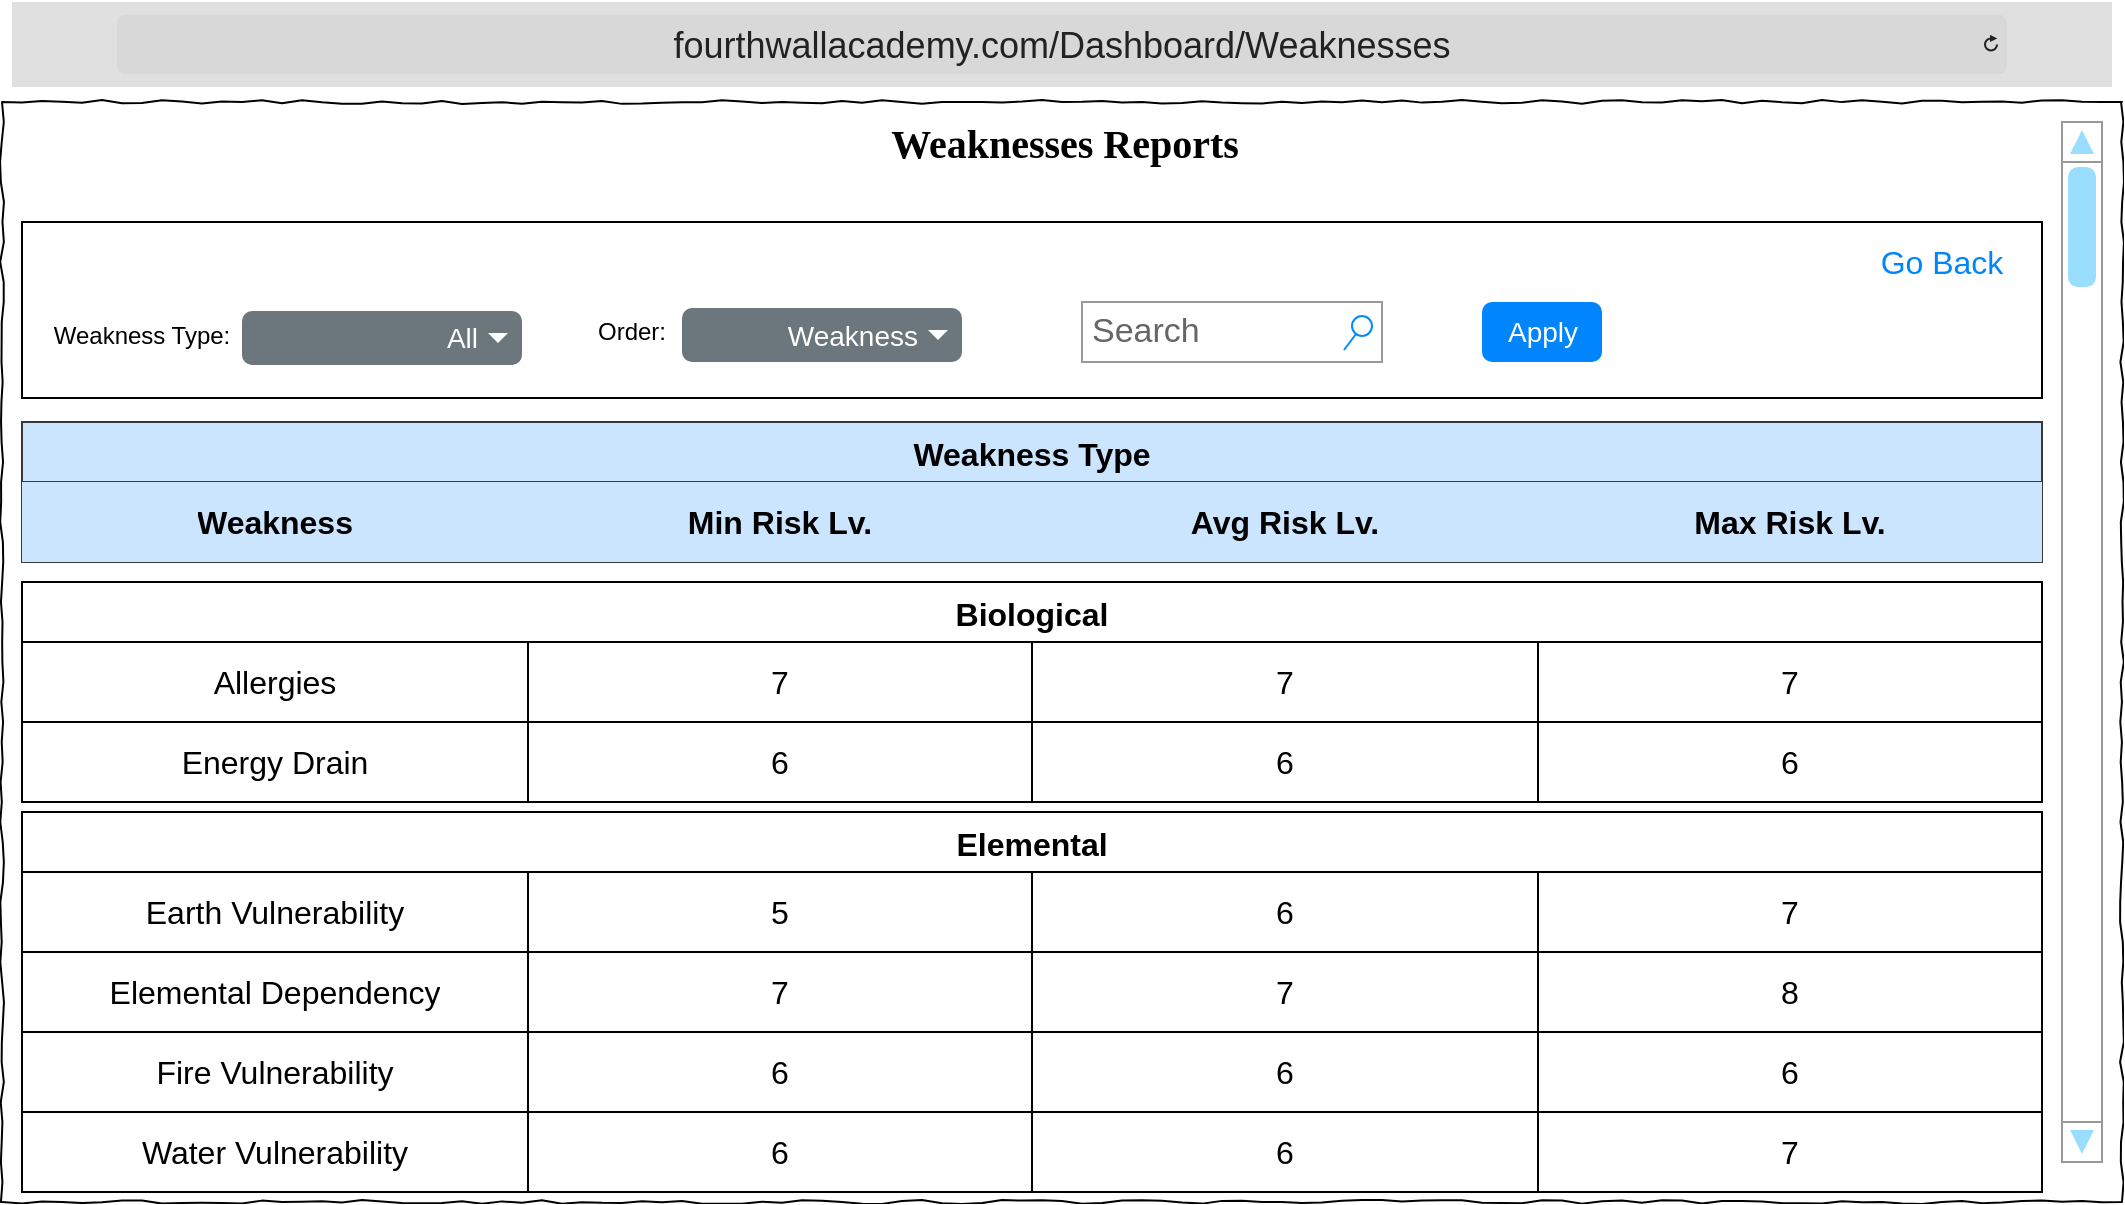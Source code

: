 <mxfile version="26.0.6">
  <diagram name="Page-1" id="03018318-947c-dd8e-b7a3-06fadd420f32">
    <mxGraphModel dx="3354" dy="1258" grid="1" gridSize="10" guides="1" tooltips="1" connect="1" arrows="1" fold="1" page="1" pageScale="1" pageWidth="1100" pageHeight="850" background="none" math="0" shadow="0">
      <root>
        <mxCell id="0" />
        <mxCell id="1" parent="0" />
        <mxCell id="ZZ61V4BEctgWJ8x67tWi-2" value="" style="rounded=0;whiteSpace=wrap;html=1;fillColor=none;" vertex="1" parent="1">
          <mxGeometry x="30" y="130" width="1010" height="88" as="geometry" />
        </mxCell>
        <mxCell id="677b7b8949515195-1" value="" style="whiteSpace=wrap;html=1;rounded=0;shadow=0;labelBackgroundColor=none;strokeColor=#000000;strokeWidth=1;fillColor=none;fontFamily=Verdana;fontSize=12;fontColor=#000000;align=center;comic=1;" parent="1" vertex="1">
          <mxGeometry x="20" y="70" width="1060" height="550" as="geometry" />
        </mxCell>
        <mxCell id="3aGJddo-5EH4ExrnTLLF-4" value="&lt;font face=&quot;Tahoma&quot; style=&quot;font-size: 20px;&quot;&gt;Weaknesses Reports&lt;/font&gt;" style="text;strokeColor=none;fillColor=none;html=1;fontSize=24;fontStyle=1;verticalAlign=middle;align=center;" parent="1" vertex="1">
          <mxGeometry x="440.5" y="70" width="220" height="40" as="geometry" />
        </mxCell>
        <mxCell id="b_-qBEc8-tPpr0zeS2S6-1" value="&lt;font style=&quot;font-size: 18px;&quot;&gt;fourthwallacademy.com/Dashboard/Weaknesses&lt;/font&gt;" style="html=1;strokeWidth=1;shadow=0;dashed=0;shape=mxgraph.ios7ui.url;fillColor=#e0e0e0;strokeColor=#c0c0c0;buttonText=;strokeColor2=#222222;fontColor=#222222;fontSize=8;spacingTop=2;align=center;whiteSpace=wrap;" parent="1" vertex="1">
          <mxGeometry x="25" y="20" width="1050" height="42.5" as="geometry" />
        </mxCell>
        <mxCell id="ZwHE_Ob0DUc1sspuv7PX-6" value="Apply" style="html=1;shadow=0;dashed=0;shape=mxgraph.bootstrap.rrect;rSize=5;fillColor=#0085FC;strokeColor=none;align=center;spacing=15;fontSize=14;fontColor=#ffffff;sketch=0;" parent="1" vertex="1">
          <mxGeometry x="760" y="170" width="60" height="30" as="geometry" />
        </mxCell>
        <mxCell id="ZwHE_Ob0DUc1sspuv7PX-15" value="Weakness Type:" style="text;html=1;align=center;verticalAlign=middle;whiteSpace=wrap;rounded=0;" parent="1" vertex="1">
          <mxGeometry x="40" y="171.5" width="100" height="30" as="geometry" />
        </mxCell>
        <mxCell id="ZwHE_Ob0DUc1sspuv7PX-16" value="All" style="html=1;shadow=0;dashed=0;shape=mxgraph.bootstrap.rrect;rSize=5;strokeColor=none;strokeWidth=1;fillColor=#6C767D;fontColor=#ffffff;whiteSpace=wrap;align=right;verticalAlign=middle;fontStyle=0;fontSize=14;spacingRight=20;" parent="1" vertex="1">
          <mxGeometry x="140" y="174.5" width="140" height="27" as="geometry" />
        </mxCell>
        <mxCell id="ZwHE_Ob0DUc1sspuv7PX-17" value="" style="shape=triangle;direction=south;fillColor=#ffffff;strokeColor=none;perimeter=none;" parent="ZwHE_Ob0DUc1sspuv7PX-16" vertex="1">
          <mxGeometry x="1" y="0.5" width="10" height="5" relative="1" as="geometry">
            <mxPoint x="-17" y="-2.5" as="offset" />
          </mxGeometry>
        </mxCell>
        <mxCell id="MvRHuvZ1edDw_HGWbF9z-59" value="" style="verticalLabelPosition=bottom;shadow=0;dashed=0;align=center;html=1;verticalAlign=top;strokeWidth=1;shape=mxgraph.mockup.navigation.scrollBar;strokeColor=#999999;barPos=99.394;fillColor2=#99ddff;strokeColor2=none;direction=north;" parent="1" vertex="1">
          <mxGeometry x="1050" y="80" width="20" height="520" as="geometry" />
        </mxCell>
        <mxCell id="yOuiwqaRR13RCL1DA1aZ-1" value="Biological" style="shape=table;startSize=30;container=1;collapsible=0;childLayout=tableLayout;strokeColor=default;fontSize=16;fontStyle=1" parent="1" vertex="1">
          <mxGeometry x="30" y="310" width="1010" height="110" as="geometry" />
        </mxCell>
        <mxCell id="yOuiwqaRR13RCL1DA1aZ-2" value="" style="shape=tableRow;horizontal=0;startSize=0;swimlaneHead=0;swimlaneBody=0;strokeColor=inherit;top=0;left=0;bottom=0;right=0;collapsible=0;dropTarget=0;fillColor=none;points=[[0,0.5],[1,0.5]];portConstraint=eastwest;fontSize=16;" parent="yOuiwqaRR13RCL1DA1aZ-1" vertex="1">
          <mxGeometry y="30" width="1010" height="40" as="geometry" />
        </mxCell>
        <mxCell id="yOuiwqaRR13RCL1DA1aZ-3" value="Allergies" style="shape=partialRectangle;html=1;whiteSpace=wrap;connectable=0;strokeColor=inherit;overflow=hidden;fillColor=none;top=0;left=0;bottom=0;right=0;pointerEvents=1;fontSize=16;" parent="yOuiwqaRR13RCL1DA1aZ-2" vertex="1">
          <mxGeometry width="253" height="40" as="geometry">
            <mxRectangle width="253" height="40" as="alternateBounds" />
          </mxGeometry>
        </mxCell>
        <mxCell id="yOuiwqaRR13RCL1DA1aZ-4" value="7" style="shape=partialRectangle;html=1;whiteSpace=wrap;connectable=0;strokeColor=inherit;overflow=hidden;fillColor=none;top=0;left=0;bottom=0;right=0;pointerEvents=1;fontSize=16;" parent="yOuiwqaRR13RCL1DA1aZ-2" vertex="1">
          <mxGeometry x="253" width="252" height="40" as="geometry">
            <mxRectangle width="252" height="40" as="alternateBounds" />
          </mxGeometry>
        </mxCell>
        <mxCell id="yOuiwqaRR13RCL1DA1aZ-5" value="7" style="shape=partialRectangle;html=1;whiteSpace=wrap;connectable=0;strokeColor=inherit;overflow=hidden;fillColor=none;top=0;left=0;bottom=0;right=0;pointerEvents=1;fontSize=16;" parent="yOuiwqaRR13RCL1DA1aZ-2" vertex="1">
          <mxGeometry x="505" width="253" height="40" as="geometry">
            <mxRectangle width="253" height="40" as="alternateBounds" />
          </mxGeometry>
        </mxCell>
        <mxCell id="yOuiwqaRR13RCL1DA1aZ-14" value="7" style="shape=partialRectangle;html=1;whiteSpace=wrap;connectable=0;strokeColor=inherit;overflow=hidden;fillColor=none;top=0;left=0;bottom=0;right=0;pointerEvents=1;fontSize=16;" parent="yOuiwqaRR13RCL1DA1aZ-2" vertex="1">
          <mxGeometry x="758" width="252" height="40" as="geometry">
            <mxRectangle width="252" height="40" as="alternateBounds" />
          </mxGeometry>
        </mxCell>
        <mxCell id="yOuiwqaRR13RCL1DA1aZ-6" value="" style="shape=tableRow;horizontal=0;startSize=0;swimlaneHead=0;swimlaneBody=0;strokeColor=inherit;top=0;left=0;bottom=0;right=0;collapsible=0;dropTarget=0;fillColor=none;points=[[0,0.5],[1,0.5]];portConstraint=eastwest;fontSize=16;" parent="yOuiwqaRR13RCL1DA1aZ-1" vertex="1">
          <mxGeometry y="70" width="1010" height="40" as="geometry" />
        </mxCell>
        <mxCell id="yOuiwqaRR13RCL1DA1aZ-7" value="Energy Drain" style="shape=partialRectangle;html=1;whiteSpace=wrap;connectable=0;strokeColor=inherit;overflow=hidden;fillColor=none;top=0;left=0;bottom=0;right=0;pointerEvents=1;fontSize=16;" parent="yOuiwqaRR13RCL1DA1aZ-6" vertex="1">
          <mxGeometry width="253" height="40" as="geometry">
            <mxRectangle width="253" height="40" as="alternateBounds" />
          </mxGeometry>
        </mxCell>
        <mxCell id="yOuiwqaRR13RCL1DA1aZ-8" value="6" style="shape=partialRectangle;html=1;whiteSpace=wrap;connectable=0;strokeColor=inherit;overflow=hidden;fillColor=none;top=0;left=0;bottom=0;right=0;pointerEvents=1;fontSize=16;" parent="yOuiwqaRR13RCL1DA1aZ-6" vertex="1">
          <mxGeometry x="253" width="252" height="40" as="geometry">
            <mxRectangle width="252" height="40" as="alternateBounds" />
          </mxGeometry>
        </mxCell>
        <mxCell id="yOuiwqaRR13RCL1DA1aZ-9" value="6" style="shape=partialRectangle;html=1;whiteSpace=wrap;connectable=0;strokeColor=inherit;overflow=hidden;fillColor=none;top=0;left=0;bottom=0;right=0;pointerEvents=1;fontSize=16;" parent="yOuiwqaRR13RCL1DA1aZ-6" vertex="1">
          <mxGeometry x="505" width="253" height="40" as="geometry">
            <mxRectangle width="253" height="40" as="alternateBounds" />
          </mxGeometry>
        </mxCell>
        <mxCell id="yOuiwqaRR13RCL1DA1aZ-15" value="6" style="shape=partialRectangle;html=1;whiteSpace=wrap;connectable=0;strokeColor=inherit;overflow=hidden;fillColor=none;top=0;left=0;bottom=0;right=0;pointerEvents=1;fontSize=16;" parent="yOuiwqaRR13RCL1DA1aZ-6" vertex="1">
          <mxGeometry x="758" width="252" height="40" as="geometry">
            <mxRectangle width="252" height="40" as="alternateBounds" />
          </mxGeometry>
        </mxCell>
        <mxCell id="yOuiwqaRR13RCL1DA1aZ-16" value="Weakness Type" style="shape=table;startSize=30;container=1;collapsible=0;childLayout=tableLayout;strokeColor=#36393d;fontSize=16;fontStyle=1;fillColor=#cce5ff;" parent="1" vertex="1">
          <mxGeometry x="30" y="230" width="1010" height="70" as="geometry" />
        </mxCell>
        <mxCell id="yOuiwqaRR13RCL1DA1aZ-17" value="" style="shape=tableRow;horizontal=0;startSize=0;swimlaneHead=0;swimlaneBody=0;strokeColor=inherit;top=0;left=0;bottom=0;right=0;collapsible=0;dropTarget=0;fillColor=none;points=[[0,0.5],[1,0.5]];portConstraint=eastwest;fontSize=16;" parent="yOuiwqaRR13RCL1DA1aZ-16" vertex="1">
          <mxGeometry y="30" width="1010" height="40" as="geometry" />
        </mxCell>
        <mxCell id="yOuiwqaRR13RCL1DA1aZ-18" value="&lt;b&gt;Weakness&lt;/b&gt;" style="shape=partialRectangle;html=1;whiteSpace=wrap;connectable=0;strokeColor=#36393d;overflow=hidden;fillColor=#cce5ff;top=0;left=0;bottom=0;right=0;pointerEvents=1;fontSize=16;" parent="yOuiwqaRR13RCL1DA1aZ-17" vertex="1">
          <mxGeometry width="253" height="40" as="geometry">
            <mxRectangle width="253" height="40" as="alternateBounds" />
          </mxGeometry>
        </mxCell>
        <mxCell id="yOuiwqaRR13RCL1DA1aZ-19" value="&lt;b&gt;Min Risk Lv.&lt;/b&gt;" style="shape=partialRectangle;html=1;whiteSpace=wrap;connectable=0;strokeColor=#36393d;overflow=hidden;fillColor=#cce5ff;top=0;left=0;bottom=0;right=0;pointerEvents=1;fontSize=16;" parent="yOuiwqaRR13RCL1DA1aZ-17" vertex="1">
          <mxGeometry x="253" width="252" height="40" as="geometry">
            <mxRectangle width="252" height="40" as="alternateBounds" />
          </mxGeometry>
        </mxCell>
        <mxCell id="yOuiwqaRR13RCL1DA1aZ-20" value="&lt;b&gt;Avg Risk Lv.&lt;/b&gt;" style="shape=partialRectangle;html=1;whiteSpace=wrap;connectable=0;strokeColor=#36393d;overflow=hidden;fillColor=#cce5ff;top=0;left=0;bottom=0;right=0;pointerEvents=1;fontSize=16;" parent="yOuiwqaRR13RCL1DA1aZ-17" vertex="1">
          <mxGeometry x="505" width="253" height="40" as="geometry">
            <mxRectangle width="253" height="40" as="alternateBounds" />
          </mxGeometry>
        </mxCell>
        <mxCell id="yOuiwqaRR13RCL1DA1aZ-21" value="&lt;b&gt;Max Risk Lv.&lt;/b&gt;" style="shape=partialRectangle;html=1;whiteSpace=wrap;connectable=0;strokeColor=#36393d;overflow=hidden;fillColor=#cce5ff;top=0;left=0;bottom=0;right=0;pointerEvents=1;fontSize=16;" parent="yOuiwqaRR13RCL1DA1aZ-17" vertex="1">
          <mxGeometry x="758" width="252" height="40" as="geometry">
            <mxRectangle width="252" height="40" as="alternateBounds" />
          </mxGeometry>
        </mxCell>
        <mxCell id="yOuiwqaRR13RCL1DA1aZ-27" value="Elemental" style="shape=table;startSize=30;container=1;collapsible=0;childLayout=tableLayout;strokeColor=default;fontSize=16;fontStyle=1" parent="1" vertex="1">
          <mxGeometry x="30" y="425" width="1010" height="190" as="geometry" />
        </mxCell>
        <mxCell id="yOuiwqaRR13RCL1DA1aZ-28" value="" style="shape=tableRow;horizontal=0;startSize=0;swimlaneHead=0;swimlaneBody=0;strokeColor=inherit;top=0;left=0;bottom=0;right=0;collapsible=0;dropTarget=0;fillColor=none;points=[[0,0.5],[1,0.5]];portConstraint=eastwest;fontSize=16;" parent="yOuiwqaRR13RCL1DA1aZ-27" vertex="1">
          <mxGeometry y="30" width="1010" height="40" as="geometry" />
        </mxCell>
        <mxCell id="yOuiwqaRR13RCL1DA1aZ-29" value="Earth Vulnerability" style="shape=partialRectangle;html=1;whiteSpace=wrap;connectable=0;strokeColor=inherit;overflow=hidden;fillColor=none;top=0;left=0;bottom=0;right=0;pointerEvents=1;fontSize=16;" parent="yOuiwqaRR13RCL1DA1aZ-28" vertex="1">
          <mxGeometry width="253" height="40" as="geometry">
            <mxRectangle width="253" height="40" as="alternateBounds" />
          </mxGeometry>
        </mxCell>
        <mxCell id="yOuiwqaRR13RCL1DA1aZ-30" value="5" style="shape=partialRectangle;html=1;whiteSpace=wrap;connectable=0;strokeColor=inherit;overflow=hidden;fillColor=none;top=0;left=0;bottom=0;right=0;pointerEvents=1;fontSize=16;" parent="yOuiwqaRR13RCL1DA1aZ-28" vertex="1">
          <mxGeometry x="253" width="252" height="40" as="geometry">
            <mxRectangle width="252" height="40" as="alternateBounds" />
          </mxGeometry>
        </mxCell>
        <mxCell id="yOuiwqaRR13RCL1DA1aZ-31" value="6" style="shape=partialRectangle;html=1;whiteSpace=wrap;connectable=0;strokeColor=inherit;overflow=hidden;fillColor=none;top=0;left=0;bottom=0;right=0;pointerEvents=1;fontSize=16;" parent="yOuiwqaRR13RCL1DA1aZ-28" vertex="1">
          <mxGeometry x="505" width="253" height="40" as="geometry">
            <mxRectangle width="253" height="40" as="alternateBounds" />
          </mxGeometry>
        </mxCell>
        <mxCell id="yOuiwqaRR13RCL1DA1aZ-32" value="7" style="shape=partialRectangle;html=1;whiteSpace=wrap;connectable=0;strokeColor=inherit;overflow=hidden;fillColor=none;top=0;left=0;bottom=0;right=0;pointerEvents=1;fontSize=16;" parent="yOuiwqaRR13RCL1DA1aZ-28" vertex="1">
          <mxGeometry x="758" width="252" height="40" as="geometry">
            <mxRectangle width="252" height="40" as="alternateBounds" />
          </mxGeometry>
        </mxCell>
        <mxCell id="yOuiwqaRR13RCL1DA1aZ-33" value="" style="shape=tableRow;horizontal=0;startSize=0;swimlaneHead=0;swimlaneBody=0;strokeColor=inherit;top=0;left=0;bottom=0;right=0;collapsible=0;dropTarget=0;fillColor=none;points=[[0,0.5],[1,0.5]];portConstraint=eastwest;fontSize=16;" parent="yOuiwqaRR13RCL1DA1aZ-27" vertex="1">
          <mxGeometry y="70" width="1010" height="40" as="geometry" />
        </mxCell>
        <mxCell id="yOuiwqaRR13RCL1DA1aZ-34" value="Elemental Dependency" style="shape=partialRectangle;html=1;whiteSpace=wrap;connectable=0;strokeColor=inherit;overflow=hidden;fillColor=none;top=0;left=0;bottom=0;right=0;pointerEvents=1;fontSize=16;" parent="yOuiwqaRR13RCL1DA1aZ-33" vertex="1">
          <mxGeometry width="253" height="40" as="geometry">
            <mxRectangle width="253" height="40" as="alternateBounds" />
          </mxGeometry>
        </mxCell>
        <mxCell id="yOuiwqaRR13RCL1DA1aZ-35" value="7" style="shape=partialRectangle;html=1;whiteSpace=wrap;connectable=0;strokeColor=inherit;overflow=hidden;fillColor=none;top=0;left=0;bottom=0;right=0;pointerEvents=1;fontSize=16;" parent="yOuiwqaRR13RCL1DA1aZ-33" vertex="1">
          <mxGeometry x="253" width="252" height="40" as="geometry">
            <mxRectangle width="252" height="40" as="alternateBounds" />
          </mxGeometry>
        </mxCell>
        <mxCell id="yOuiwqaRR13RCL1DA1aZ-36" value="7" style="shape=partialRectangle;html=1;whiteSpace=wrap;connectable=0;strokeColor=inherit;overflow=hidden;fillColor=none;top=0;left=0;bottom=0;right=0;pointerEvents=1;fontSize=16;" parent="yOuiwqaRR13RCL1DA1aZ-33" vertex="1">
          <mxGeometry x="505" width="253" height="40" as="geometry">
            <mxRectangle width="253" height="40" as="alternateBounds" />
          </mxGeometry>
        </mxCell>
        <mxCell id="yOuiwqaRR13RCL1DA1aZ-37" value="8" style="shape=partialRectangle;html=1;whiteSpace=wrap;connectable=0;strokeColor=inherit;overflow=hidden;fillColor=none;top=0;left=0;bottom=0;right=0;pointerEvents=1;fontSize=16;" parent="yOuiwqaRR13RCL1DA1aZ-33" vertex="1">
          <mxGeometry x="758" width="252" height="40" as="geometry">
            <mxRectangle width="252" height="40" as="alternateBounds" />
          </mxGeometry>
        </mxCell>
        <mxCell id="yOuiwqaRR13RCL1DA1aZ-38" style="shape=tableRow;horizontal=0;startSize=0;swimlaneHead=0;swimlaneBody=0;strokeColor=inherit;top=0;left=0;bottom=0;right=0;collapsible=0;dropTarget=0;fillColor=none;points=[[0,0.5],[1,0.5]];portConstraint=eastwest;fontSize=16;" parent="yOuiwqaRR13RCL1DA1aZ-27" vertex="1">
          <mxGeometry y="110" width="1010" height="40" as="geometry" />
        </mxCell>
        <mxCell id="yOuiwqaRR13RCL1DA1aZ-39" value="Fire Vulnerability" style="shape=partialRectangle;html=1;whiteSpace=wrap;connectable=0;strokeColor=inherit;overflow=hidden;fillColor=none;top=0;left=0;bottom=0;right=0;pointerEvents=1;fontSize=16;" parent="yOuiwqaRR13RCL1DA1aZ-38" vertex="1">
          <mxGeometry width="253" height="40" as="geometry">
            <mxRectangle width="253" height="40" as="alternateBounds" />
          </mxGeometry>
        </mxCell>
        <mxCell id="yOuiwqaRR13RCL1DA1aZ-40" value="6" style="shape=partialRectangle;html=1;whiteSpace=wrap;connectable=0;strokeColor=inherit;overflow=hidden;fillColor=none;top=0;left=0;bottom=0;right=0;pointerEvents=1;fontSize=16;" parent="yOuiwqaRR13RCL1DA1aZ-38" vertex="1">
          <mxGeometry x="253" width="252" height="40" as="geometry">
            <mxRectangle width="252" height="40" as="alternateBounds" />
          </mxGeometry>
        </mxCell>
        <mxCell id="yOuiwqaRR13RCL1DA1aZ-41" value="6" style="shape=partialRectangle;html=1;whiteSpace=wrap;connectable=0;strokeColor=inherit;overflow=hidden;fillColor=none;top=0;left=0;bottom=0;right=0;pointerEvents=1;fontSize=16;" parent="yOuiwqaRR13RCL1DA1aZ-38" vertex="1">
          <mxGeometry x="505" width="253" height="40" as="geometry">
            <mxRectangle width="253" height="40" as="alternateBounds" />
          </mxGeometry>
        </mxCell>
        <mxCell id="yOuiwqaRR13RCL1DA1aZ-42" value="6" style="shape=partialRectangle;html=1;whiteSpace=wrap;connectable=0;strokeColor=inherit;overflow=hidden;fillColor=none;top=0;left=0;bottom=0;right=0;pointerEvents=1;fontSize=16;" parent="yOuiwqaRR13RCL1DA1aZ-38" vertex="1">
          <mxGeometry x="758" width="252" height="40" as="geometry">
            <mxRectangle width="252" height="40" as="alternateBounds" />
          </mxGeometry>
        </mxCell>
        <mxCell id="yOuiwqaRR13RCL1DA1aZ-43" style="shape=tableRow;horizontal=0;startSize=0;swimlaneHead=0;swimlaneBody=0;strokeColor=inherit;top=0;left=0;bottom=0;right=0;collapsible=0;dropTarget=0;fillColor=none;points=[[0,0.5],[1,0.5]];portConstraint=eastwest;fontSize=16;" parent="yOuiwqaRR13RCL1DA1aZ-27" vertex="1">
          <mxGeometry y="150" width="1010" height="40" as="geometry" />
        </mxCell>
        <mxCell id="yOuiwqaRR13RCL1DA1aZ-44" value="Water Vulnerability" style="shape=partialRectangle;html=1;whiteSpace=wrap;connectable=0;strokeColor=inherit;overflow=hidden;fillColor=none;top=0;left=0;bottom=0;right=0;pointerEvents=1;fontSize=16;" parent="yOuiwqaRR13RCL1DA1aZ-43" vertex="1">
          <mxGeometry width="253" height="40" as="geometry">
            <mxRectangle width="253" height="40" as="alternateBounds" />
          </mxGeometry>
        </mxCell>
        <mxCell id="yOuiwqaRR13RCL1DA1aZ-45" value="6" style="shape=partialRectangle;html=1;whiteSpace=wrap;connectable=0;strokeColor=inherit;overflow=hidden;fillColor=none;top=0;left=0;bottom=0;right=0;pointerEvents=1;fontSize=16;" parent="yOuiwqaRR13RCL1DA1aZ-43" vertex="1">
          <mxGeometry x="253" width="252" height="40" as="geometry">
            <mxRectangle width="252" height="40" as="alternateBounds" />
          </mxGeometry>
        </mxCell>
        <mxCell id="yOuiwqaRR13RCL1DA1aZ-46" value="6" style="shape=partialRectangle;html=1;whiteSpace=wrap;connectable=0;strokeColor=inherit;overflow=hidden;fillColor=none;top=0;left=0;bottom=0;right=0;pointerEvents=1;fontSize=16;" parent="yOuiwqaRR13RCL1DA1aZ-43" vertex="1">
          <mxGeometry x="505" width="253" height="40" as="geometry">
            <mxRectangle width="253" height="40" as="alternateBounds" />
          </mxGeometry>
        </mxCell>
        <mxCell id="yOuiwqaRR13RCL1DA1aZ-47" value="7" style="shape=partialRectangle;html=1;whiteSpace=wrap;connectable=0;strokeColor=inherit;overflow=hidden;fillColor=none;top=0;left=0;bottom=0;right=0;pointerEvents=1;fontSize=16;" parent="yOuiwqaRR13RCL1DA1aZ-43" vertex="1">
          <mxGeometry x="758" width="252" height="40" as="geometry">
            <mxRectangle width="252" height="40" as="alternateBounds" />
          </mxGeometry>
        </mxCell>
        <mxCell id="yOuiwqaRR13RCL1DA1aZ-59" value="Order:" style="text;html=1;align=center;verticalAlign=middle;whiteSpace=wrap;rounded=0;" parent="1" vertex="1">
          <mxGeometry x="310" y="170" width="50" height="30" as="geometry" />
        </mxCell>
        <mxCell id="yOuiwqaRR13RCL1DA1aZ-60" value="Weakness" style="html=1;shadow=0;dashed=0;shape=mxgraph.bootstrap.rrect;rSize=5;strokeColor=none;strokeWidth=1;fillColor=#6C767D;fontColor=#ffffff;whiteSpace=wrap;align=right;verticalAlign=middle;fontStyle=0;fontSize=14;spacingRight=20;" parent="1" vertex="1">
          <mxGeometry x="360" y="173" width="140" height="27" as="geometry" />
        </mxCell>
        <mxCell id="yOuiwqaRR13RCL1DA1aZ-61" value="" style="shape=triangle;direction=south;fillColor=#ffffff;strokeColor=none;perimeter=none;" parent="yOuiwqaRR13RCL1DA1aZ-60" vertex="1">
          <mxGeometry x="1" y="0.5" width="10" height="5" relative="1" as="geometry">
            <mxPoint x="-17" y="-2.5" as="offset" />
          </mxGeometry>
        </mxCell>
        <mxCell id="yOuiwqaRR13RCL1DA1aZ-62" value="Search" style="strokeWidth=1;shadow=0;dashed=0;align=center;html=1;shape=mxgraph.mockup.forms.searchBox;strokeColor=#999999;mainText=;strokeColor2=#008cff;fontColor=#666666;fontSize=17;align=left;spacingLeft=3;whiteSpace=wrap;" parent="1" vertex="1">
          <mxGeometry x="560" y="170" width="150" height="30" as="geometry" />
        </mxCell>
        <mxCell id="ZZ61V4BEctgWJ8x67tWi-1" value="Go Back" style="html=1;shadow=0;dashed=0;shape=mxgraph.bootstrap.rrect;rSize=5;strokeColor=none;strokeWidth=1;fillColor=none;fontColor=#0085FC;whiteSpace=wrap;align=center;verticalAlign=middle;spacingLeft=0;fontStyle=0;fontSize=16;spacing=5;" vertex="1" parent="1">
          <mxGeometry x="950" y="130" width="80" height="40" as="geometry" />
        </mxCell>
      </root>
    </mxGraphModel>
  </diagram>
</mxfile>
